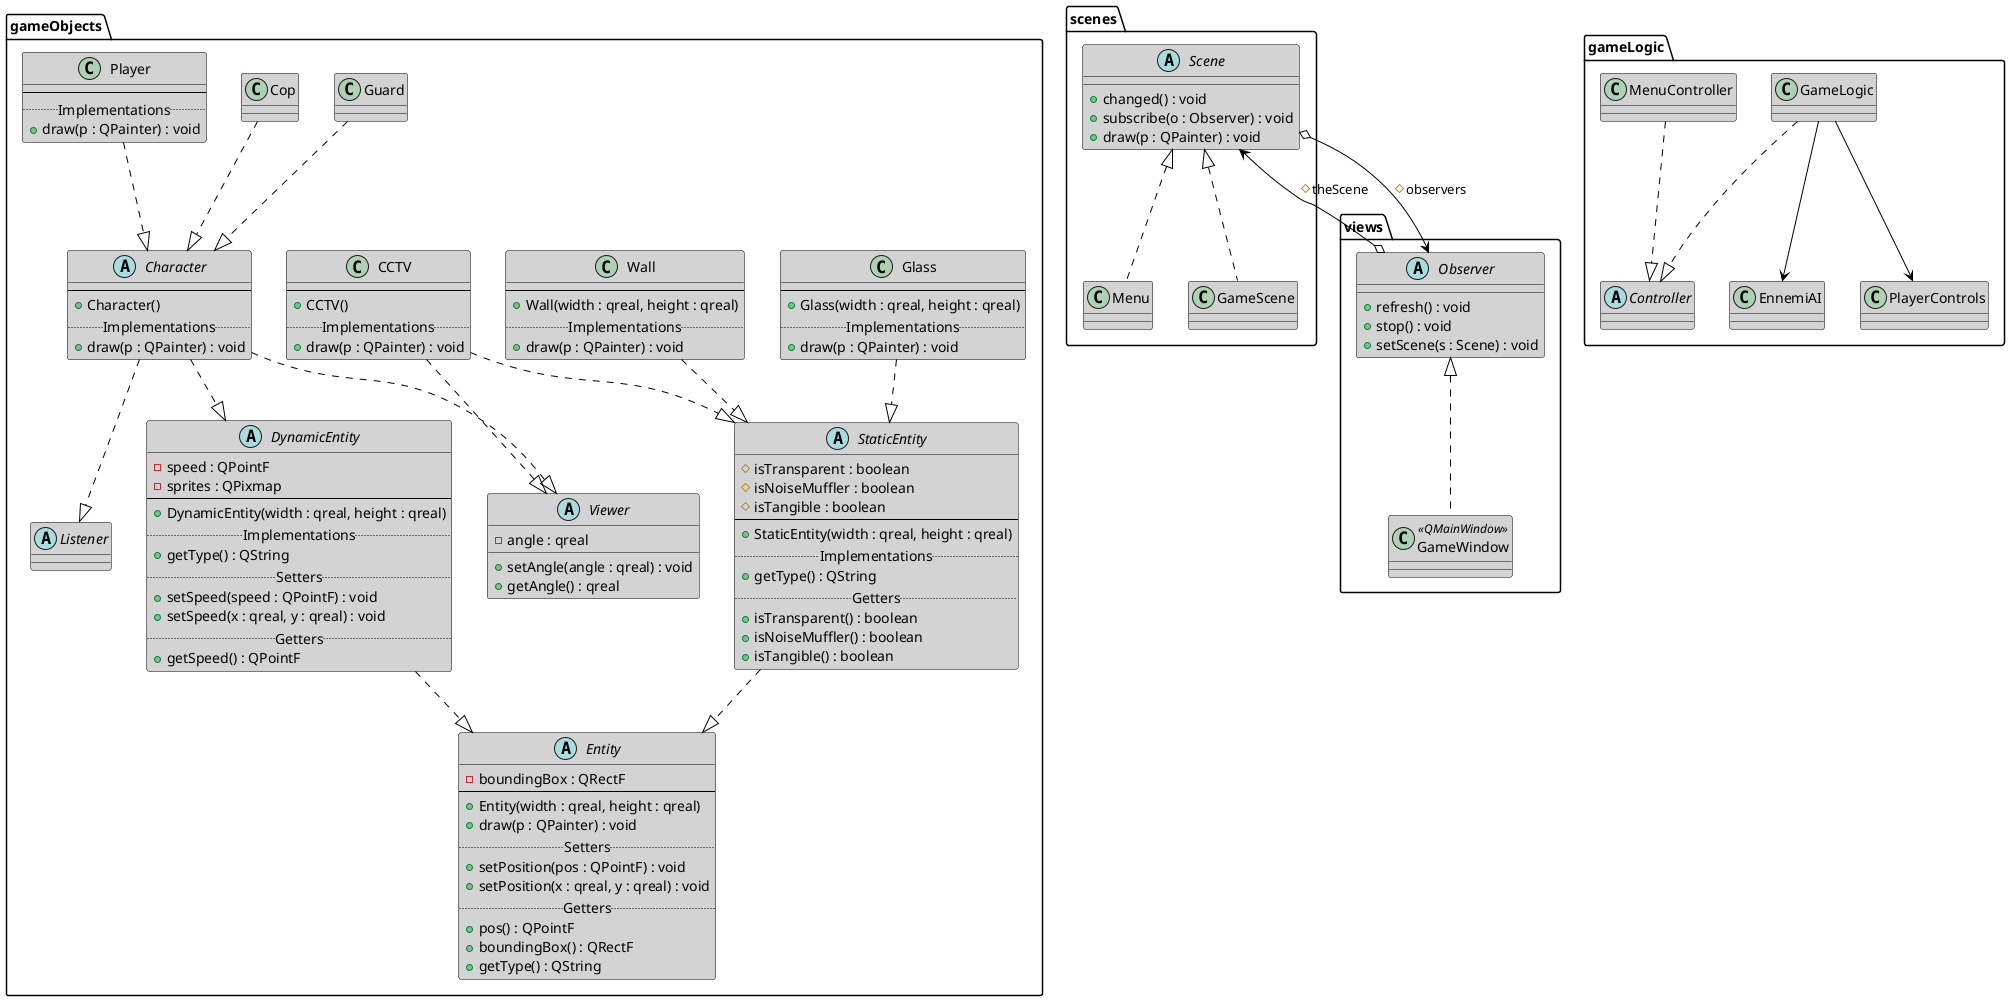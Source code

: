 @startuml dillinger_classes

skinparam shadowing false
'skinparam linetype polyline
'skinparam linetype ortho

skinparam class {
    ArrowColor black
    BorderColor black
    BackGroundColor lightgrey
}

skinparam package {
    ArrowColor black
    BorderColor black
    BackGroundColor white
}

package gameObjects {

    abstract "Entity" as entity {
        -boundingBox : QRectF
        --
        +Entity(width : qreal, height : qreal)
        +draw(p : QPainter) : void
		..Setters..
        +setPosition(pos : QPointF) : void
        +setPosition(x : qreal, y : qreal) : void
		..Getters..
        +pos() : QPointF
        +boundingBox() : QRectF
        +getType() : QString
    }

    together {
        abstract "StaticEntity" as statE {
            #isTransparent : boolean
            #isNoiseMuffler : boolean
            #isTangible : boolean
            --
            +StaticEntity(width : qreal, height : qreal)
			..Implementations..
			+getType() : QString
			..Getters..
            +isTransparent() : boolean
            +isNoiseMuffler() : boolean
            +isTangible() : boolean
        }

        abstract "DynamicEntity" as dynE {
            -speed : QPointF
			-sprites : QPixmap
            --
            +DynamicEntity(width : qreal, height : qreal)
			..Implementations..
            +getType() : QString
			..Setters..
            +setSpeed(speed : QPointF) : void
            +setSpeed(x : qreal, y : qreal) : void
			..Getters..
            +getSpeed() : QPointF
        }

        abstract "Viewer" as viewer {
            -angle : qreal

            +setAngle(angle : qreal) : void
            +getAngle() : qreal
        }

        abstract "Listener" as listener
    }

    class "Glass" as glass {
        --
        +Glass(width : qreal, height : qreal)
		..Implementations..
		+draw(p : QPainter) : void
	}

    class "Wall" as wall {
        --
        +Wall(width : qreal, height : qreal)
		..Implementations..
		+draw(p : QPainter) : void
	}

    class "CCTV" as cam {
        --
        +CCTV()
		..Implementations..
		+draw(p : QPainter) : void
	}

    abstract "Character" as charac {
        --
        +Character()
		..Implementations..
		+draw(p : QPainter) : void
	}

    class "Guard" as guard

    class "Cop" as cop

    class "Player" as player {
        --
		..Implementations..
		+draw(p : QPainter) : void
	}

    statE ..|> entity
    dynE ..|> entity

    glass ..|> statE
    wall ..|> statE
    cam ..|> statE

    charac ..|> dynE

    guard ..|> charac
    cop ..|> charac
    player ..|> charac

	cam ..|> viewer
    charac ..|> viewer
    charac ..|> listener
}

package scenes {
    abstract "Scene" as scene{
        +changed() : void
        +subscribe(o : Observer) : void
        +draw(p : QPainter) : void
    }

    class "Menu" as menu {

    }

    class "GameScene" as gScene {

    }

    menu .up.|> scene
    gScene .up.|> scene
}

package views {
    abstract "Observer" as obs {
        +refresh() : void
        +stop() : void
        +setScene(s : Scene) : void
    }

    class "GameWindow" as gameW  <<QMainWindow>>{

    }

    gameW .up.|> obs
}

scene o--> obs : "#observers"
obs o--> scene : "#theScene"

package gameLogic {
	abstract "Controller" as c {

	}

	class "MenuController" as mc {

	}

    class "GameLogic" as gLogic {

    }

	class "EnnemiAI" as ai {

	}

	class "PlayerControls" as pControls {

	}

	gLogic ..|> c
	mc ..|> c

	gLogic --> ai
	gLogic --> pControls
}

@enduml
